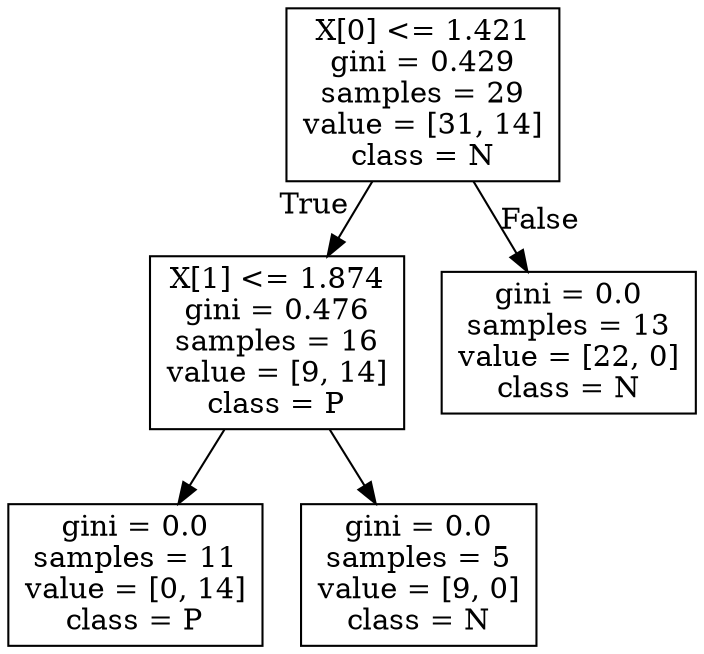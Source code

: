 digraph Tree {
node [shape=box] ;
0 [label="X[0] <= 1.421\ngini = 0.429\nsamples = 29\nvalue = [31, 14]\nclass = N"] ;
1 [label="X[1] <= 1.874\ngini = 0.476\nsamples = 16\nvalue = [9, 14]\nclass = P"] ;
0 -> 1 [labeldistance=2.5, labelangle=45, headlabel="True"] ;
2 [label="gini = 0.0\nsamples = 11\nvalue = [0, 14]\nclass = P"] ;
1 -> 2 ;
3 [label="gini = 0.0\nsamples = 5\nvalue = [9, 0]\nclass = N"] ;
1 -> 3 ;
4 [label="gini = 0.0\nsamples = 13\nvalue = [22, 0]\nclass = N"] ;
0 -> 4 [labeldistance=2.5, labelangle=-45, headlabel="False"] ;
}